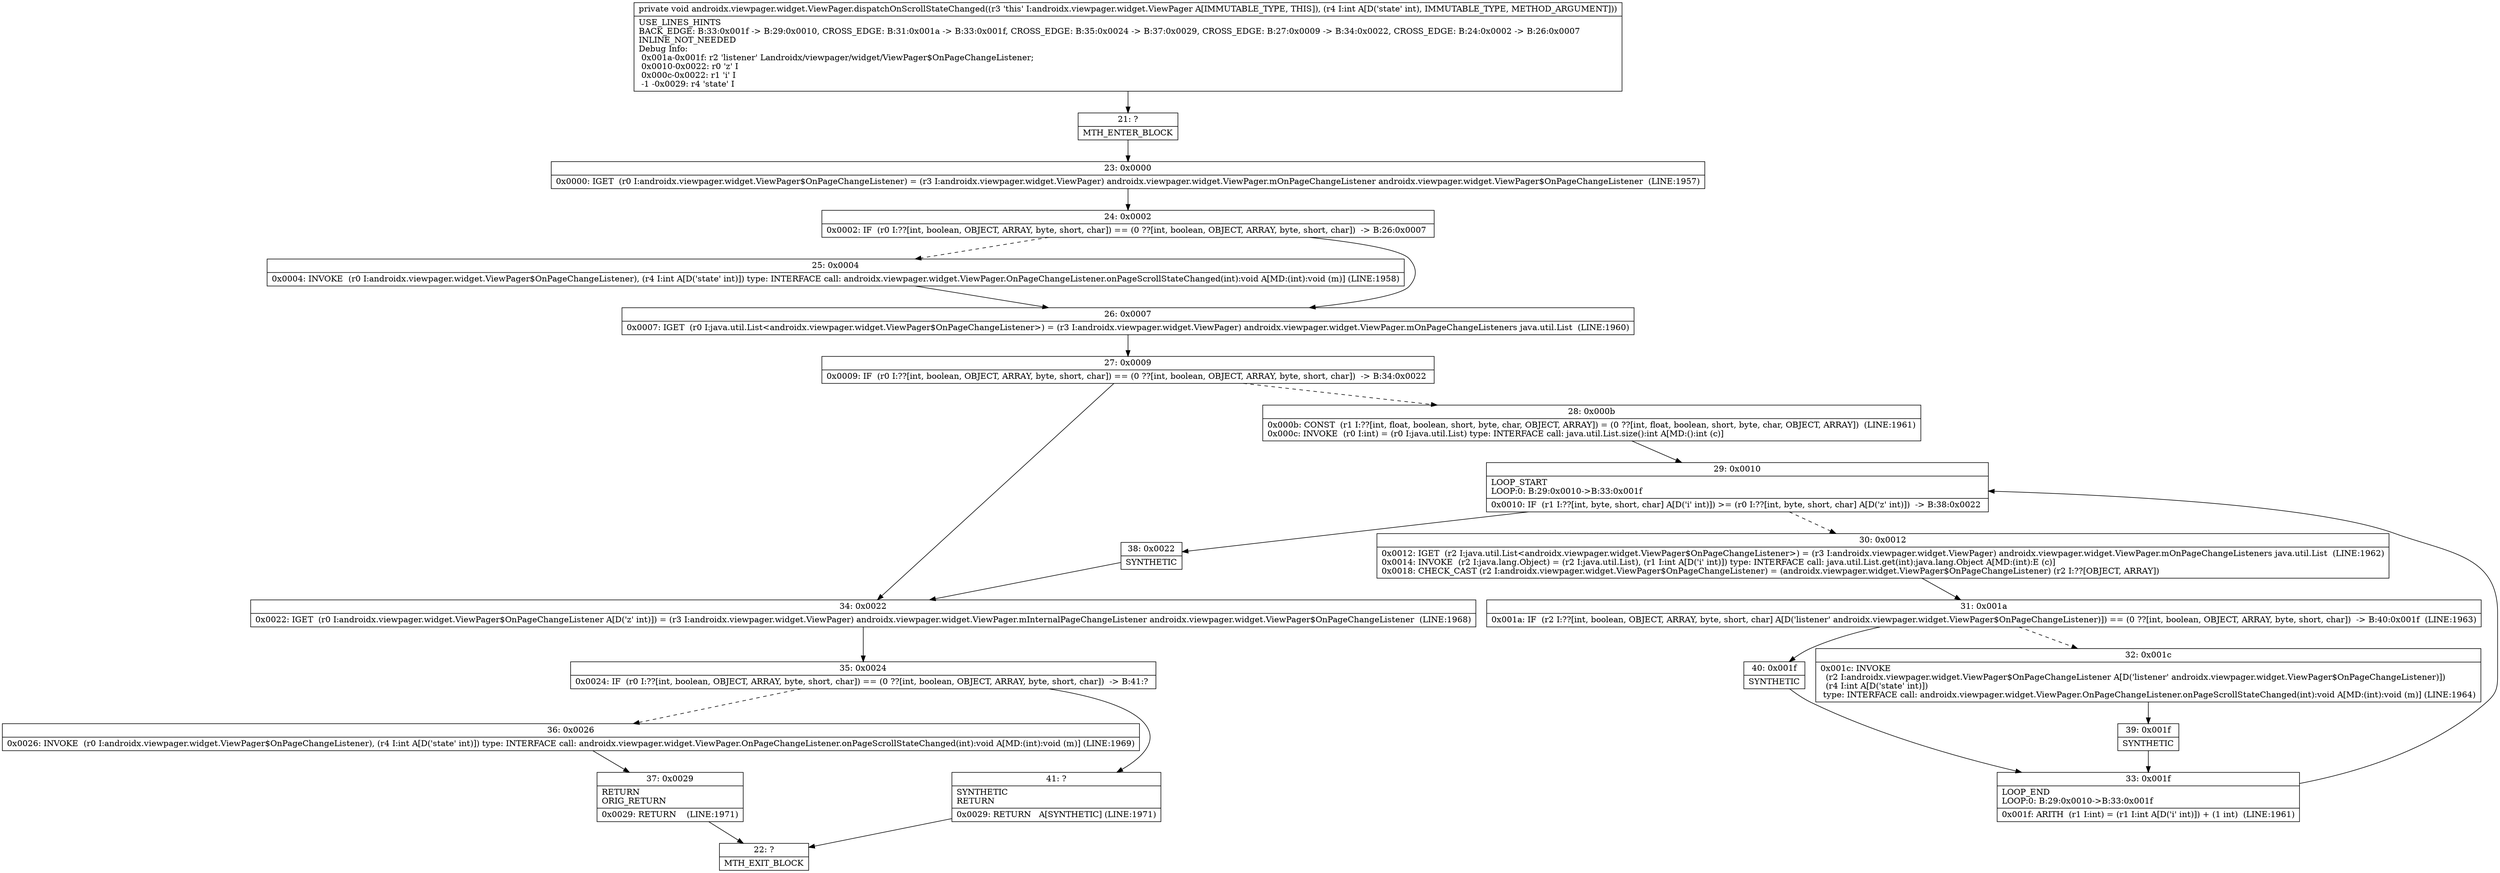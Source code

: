 digraph "CFG forandroidx.viewpager.widget.ViewPager.dispatchOnScrollStateChanged(I)V" {
Node_21 [shape=record,label="{21\:\ ?|MTH_ENTER_BLOCK\l}"];
Node_23 [shape=record,label="{23\:\ 0x0000|0x0000: IGET  (r0 I:androidx.viewpager.widget.ViewPager$OnPageChangeListener) = (r3 I:androidx.viewpager.widget.ViewPager) androidx.viewpager.widget.ViewPager.mOnPageChangeListener androidx.viewpager.widget.ViewPager$OnPageChangeListener  (LINE:1957)\l}"];
Node_24 [shape=record,label="{24\:\ 0x0002|0x0002: IF  (r0 I:??[int, boolean, OBJECT, ARRAY, byte, short, char]) == (0 ??[int, boolean, OBJECT, ARRAY, byte, short, char])  \-\> B:26:0x0007 \l}"];
Node_25 [shape=record,label="{25\:\ 0x0004|0x0004: INVOKE  (r0 I:androidx.viewpager.widget.ViewPager$OnPageChangeListener), (r4 I:int A[D('state' int)]) type: INTERFACE call: androidx.viewpager.widget.ViewPager.OnPageChangeListener.onPageScrollStateChanged(int):void A[MD:(int):void (m)] (LINE:1958)\l}"];
Node_26 [shape=record,label="{26\:\ 0x0007|0x0007: IGET  (r0 I:java.util.List\<androidx.viewpager.widget.ViewPager$OnPageChangeListener\>) = (r3 I:androidx.viewpager.widget.ViewPager) androidx.viewpager.widget.ViewPager.mOnPageChangeListeners java.util.List  (LINE:1960)\l}"];
Node_27 [shape=record,label="{27\:\ 0x0009|0x0009: IF  (r0 I:??[int, boolean, OBJECT, ARRAY, byte, short, char]) == (0 ??[int, boolean, OBJECT, ARRAY, byte, short, char])  \-\> B:34:0x0022 \l}"];
Node_28 [shape=record,label="{28\:\ 0x000b|0x000b: CONST  (r1 I:??[int, float, boolean, short, byte, char, OBJECT, ARRAY]) = (0 ??[int, float, boolean, short, byte, char, OBJECT, ARRAY])  (LINE:1961)\l0x000c: INVOKE  (r0 I:int) = (r0 I:java.util.List) type: INTERFACE call: java.util.List.size():int A[MD:():int (c)]\l}"];
Node_29 [shape=record,label="{29\:\ 0x0010|LOOP_START\lLOOP:0: B:29:0x0010\-\>B:33:0x001f\l|0x0010: IF  (r1 I:??[int, byte, short, char] A[D('i' int)]) \>= (r0 I:??[int, byte, short, char] A[D('z' int)])  \-\> B:38:0x0022 \l}"];
Node_30 [shape=record,label="{30\:\ 0x0012|0x0012: IGET  (r2 I:java.util.List\<androidx.viewpager.widget.ViewPager$OnPageChangeListener\>) = (r3 I:androidx.viewpager.widget.ViewPager) androidx.viewpager.widget.ViewPager.mOnPageChangeListeners java.util.List  (LINE:1962)\l0x0014: INVOKE  (r2 I:java.lang.Object) = (r2 I:java.util.List), (r1 I:int A[D('i' int)]) type: INTERFACE call: java.util.List.get(int):java.lang.Object A[MD:(int):E (c)]\l0x0018: CHECK_CAST (r2 I:androidx.viewpager.widget.ViewPager$OnPageChangeListener) = (androidx.viewpager.widget.ViewPager$OnPageChangeListener) (r2 I:??[OBJECT, ARRAY]) \l}"];
Node_31 [shape=record,label="{31\:\ 0x001a|0x001a: IF  (r2 I:??[int, boolean, OBJECT, ARRAY, byte, short, char] A[D('listener' androidx.viewpager.widget.ViewPager$OnPageChangeListener)]) == (0 ??[int, boolean, OBJECT, ARRAY, byte, short, char])  \-\> B:40:0x001f  (LINE:1963)\l}"];
Node_32 [shape=record,label="{32\:\ 0x001c|0x001c: INVOKE  \l  (r2 I:androidx.viewpager.widget.ViewPager$OnPageChangeListener A[D('listener' androidx.viewpager.widget.ViewPager$OnPageChangeListener)])\l  (r4 I:int A[D('state' int)])\l type: INTERFACE call: androidx.viewpager.widget.ViewPager.OnPageChangeListener.onPageScrollStateChanged(int):void A[MD:(int):void (m)] (LINE:1964)\l}"];
Node_39 [shape=record,label="{39\:\ 0x001f|SYNTHETIC\l}"];
Node_33 [shape=record,label="{33\:\ 0x001f|LOOP_END\lLOOP:0: B:29:0x0010\-\>B:33:0x001f\l|0x001f: ARITH  (r1 I:int) = (r1 I:int A[D('i' int)]) + (1 int)  (LINE:1961)\l}"];
Node_40 [shape=record,label="{40\:\ 0x001f|SYNTHETIC\l}"];
Node_38 [shape=record,label="{38\:\ 0x0022|SYNTHETIC\l}"];
Node_34 [shape=record,label="{34\:\ 0x0022|0x0022: IGET  (r0 I:androidx.viewpager.widget.ViewPager$OnPageChangeListener A[D('z' int)]) = (r3 I:androidx.viewpager.widget.ViewPager) androidx.viewpager.widget.ViewPager.mInternalPageChangeListener androidx.viewpager.widget.ViewPager$OnPageChangeListener  (LINE:1968)\l}"];
Node_35 [shape=record,label="{35\:\ 0x0024|0x0024: IF  (r0 I:??[int, boolean, OBJECT, ARRAY, byte, short, char]) == (0 ??[int, boolean, OBJECT, ARRAY, byte, short, char])  \-\> B:41:? \l}"];
Node_36 [shape=record,label="{36\:\ 0x0026|0x0026: INVOKE  (r0 I:androidx.viewpager.widget.ViewPager$OnPageChangeListener), (r4 I:int A[D('state' int)]) type: INTERFACE call: androidx.viewpager.widget.ViewPager.OnPageChangeListener.onPageScrollStateChanged(int):void A[MD:(int):void (m)] (LINE:1969)\l}"];
Node_37 [shape=record,label="{37\:\ 0x0029|RETURN\lORIG_RETURN\l|0x0029: RETURN    (LINE:1971)\l}"];
Node_22 [shape=record,label="{22\:\ ?|MTH_EXIT_BLOCK\l}"];
Node_41 [shape=record,label="{41\:\ ?|SYNTHETIC\lRETURN\l|0x0029: RETURN   A[SYNTHETIC] (LINE:1971)\l}"];
MethodNode[shape=record,label="{private void androidx.viewpager.widget.ViewPager.dispatchOnScrollStateChanged((r3 'this' I:androidx.viewpager.widget.ViewPager A[IMMUTABLE_TYPE, THIS]), (r4 I:int A[D('state' int), IMMUTABLE_TYPE, METHOD_ARGUMENT]))  | USE_LINES_HINTS\lBACK_EDGE: B:33:0x001f \-\> B:29:0x0010, CROSS_EDGE: B:31:0x001a \-\> B:33:0x001f, CROSS_EDGE: B:35:0x0024 \-\> B:37:0x0029, CROSS_EDGE: B:27:0x0009 \-\> B:34:0x0022, CROSS_EDGE: B:24:0x0002 \-\> B:26:0x0007\lINLINE_NOT_NEEDED\lDebug Info:\l  0x001a\-0x001f: r2 'listener' Landroidx\/viewpager\/widget\/ViewPager$OnPageChangeListener;\l  0x0010\-0x0022: r0 'z' I\l  0x000c\-0x0022: r1 'i' I\l  \-1 \-0x0029: r4 'state' I\l}"];
MethodNode -> Node_21;Node_21 -> Node_23;
Node_23 -> Node_24;
Node_24 -> Node_25[style=dashed];
Node_24 -> Node_26;
Node_25 -> Node_26;
Node_26 -> Node_27;
Node_27 -> Node_28[style=dashed];
Node_27 -> Node_34;
Node_28 -> Node_29;
Node_29 -> Node_30[style=dashed];
Node_29 -> Node_38;
Node_30 -> Node_31;
Node_31 -> Node_32[style=dashed];
Node_31 -> Node_40;
Node_32 -> Node_39;
Node_39 -> Node_33;
Node_33 -> Node_29;
Node_40 -> Node_33;
Node_38 -> Node_34;
Node_34 -> Node_35;
Node_35 -> Node_36[style=dashed];
Node_35 -> Node_41;
Node_36 -> Node_37;
Node_37 -> Node_22;
Node_41 -> Node_22;
}

